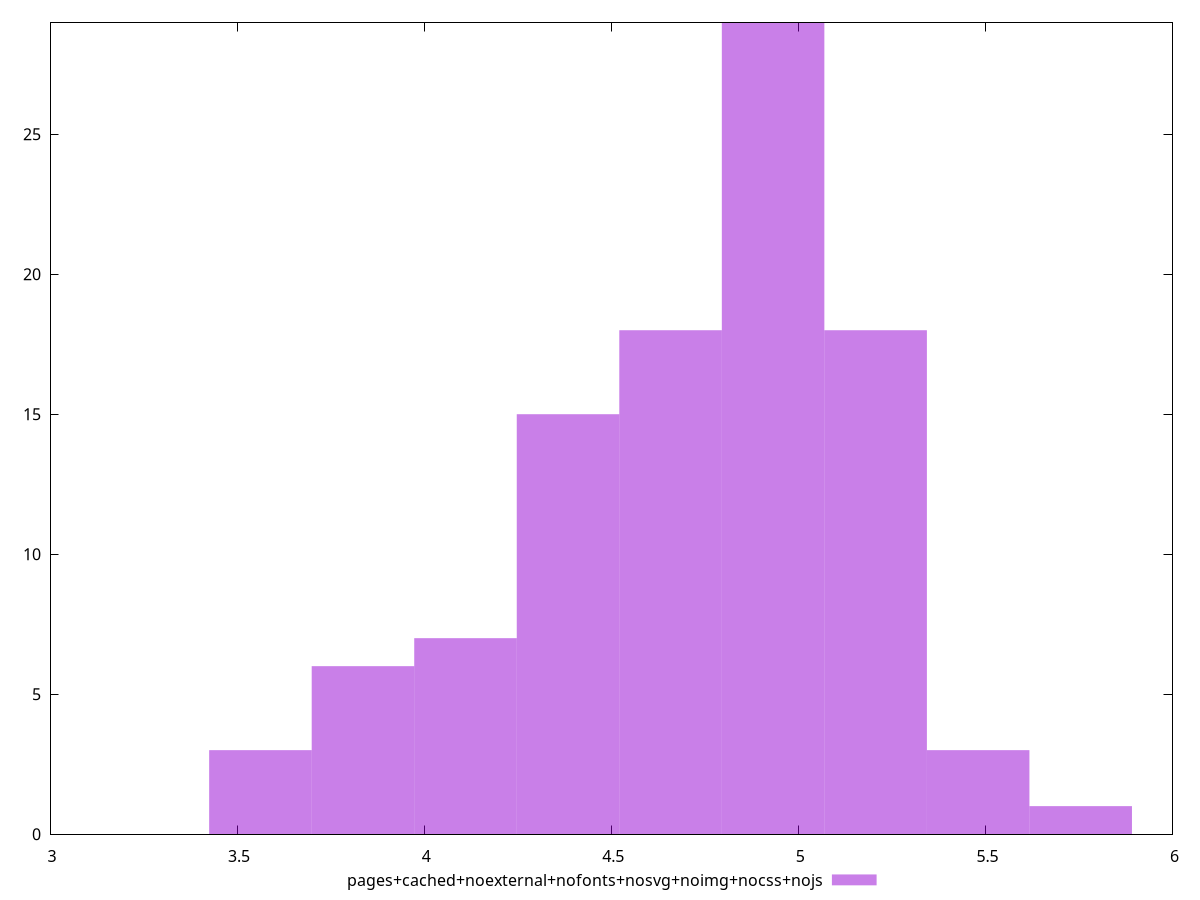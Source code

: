 $_pagesCachedNoexternalNofontsNosvgNoimgNocssNojs <<EOF
5.206573933673809 18
4.110453105531954 7
4.658513519602883 18
3.5623926914610275 3
4.932543726638346 29
3.836422898496491 6
5.754634347744737 1
4.3844833125674185 15
5.480604140709273 3
EOF
set key outside below
set terminal pngcairo
set output "report_00006_2020-11-02T20-21-41.718Z/network-server-latency/pages+cached+noexternal+nofonts+nosvg+noimg+nocss+nojs//raw_hist.png"
set yrange [0:29]
set boxwidth 0.27403020703546366
set style fill transparent solid 0.5 noborder
plot $_pagesCachedNoexternalNofontsNosvgNoimgNocssNojs title "pages+cached+noexternal+nofonts+nosvg+noimg+nocss+nojs" with boxes ,
